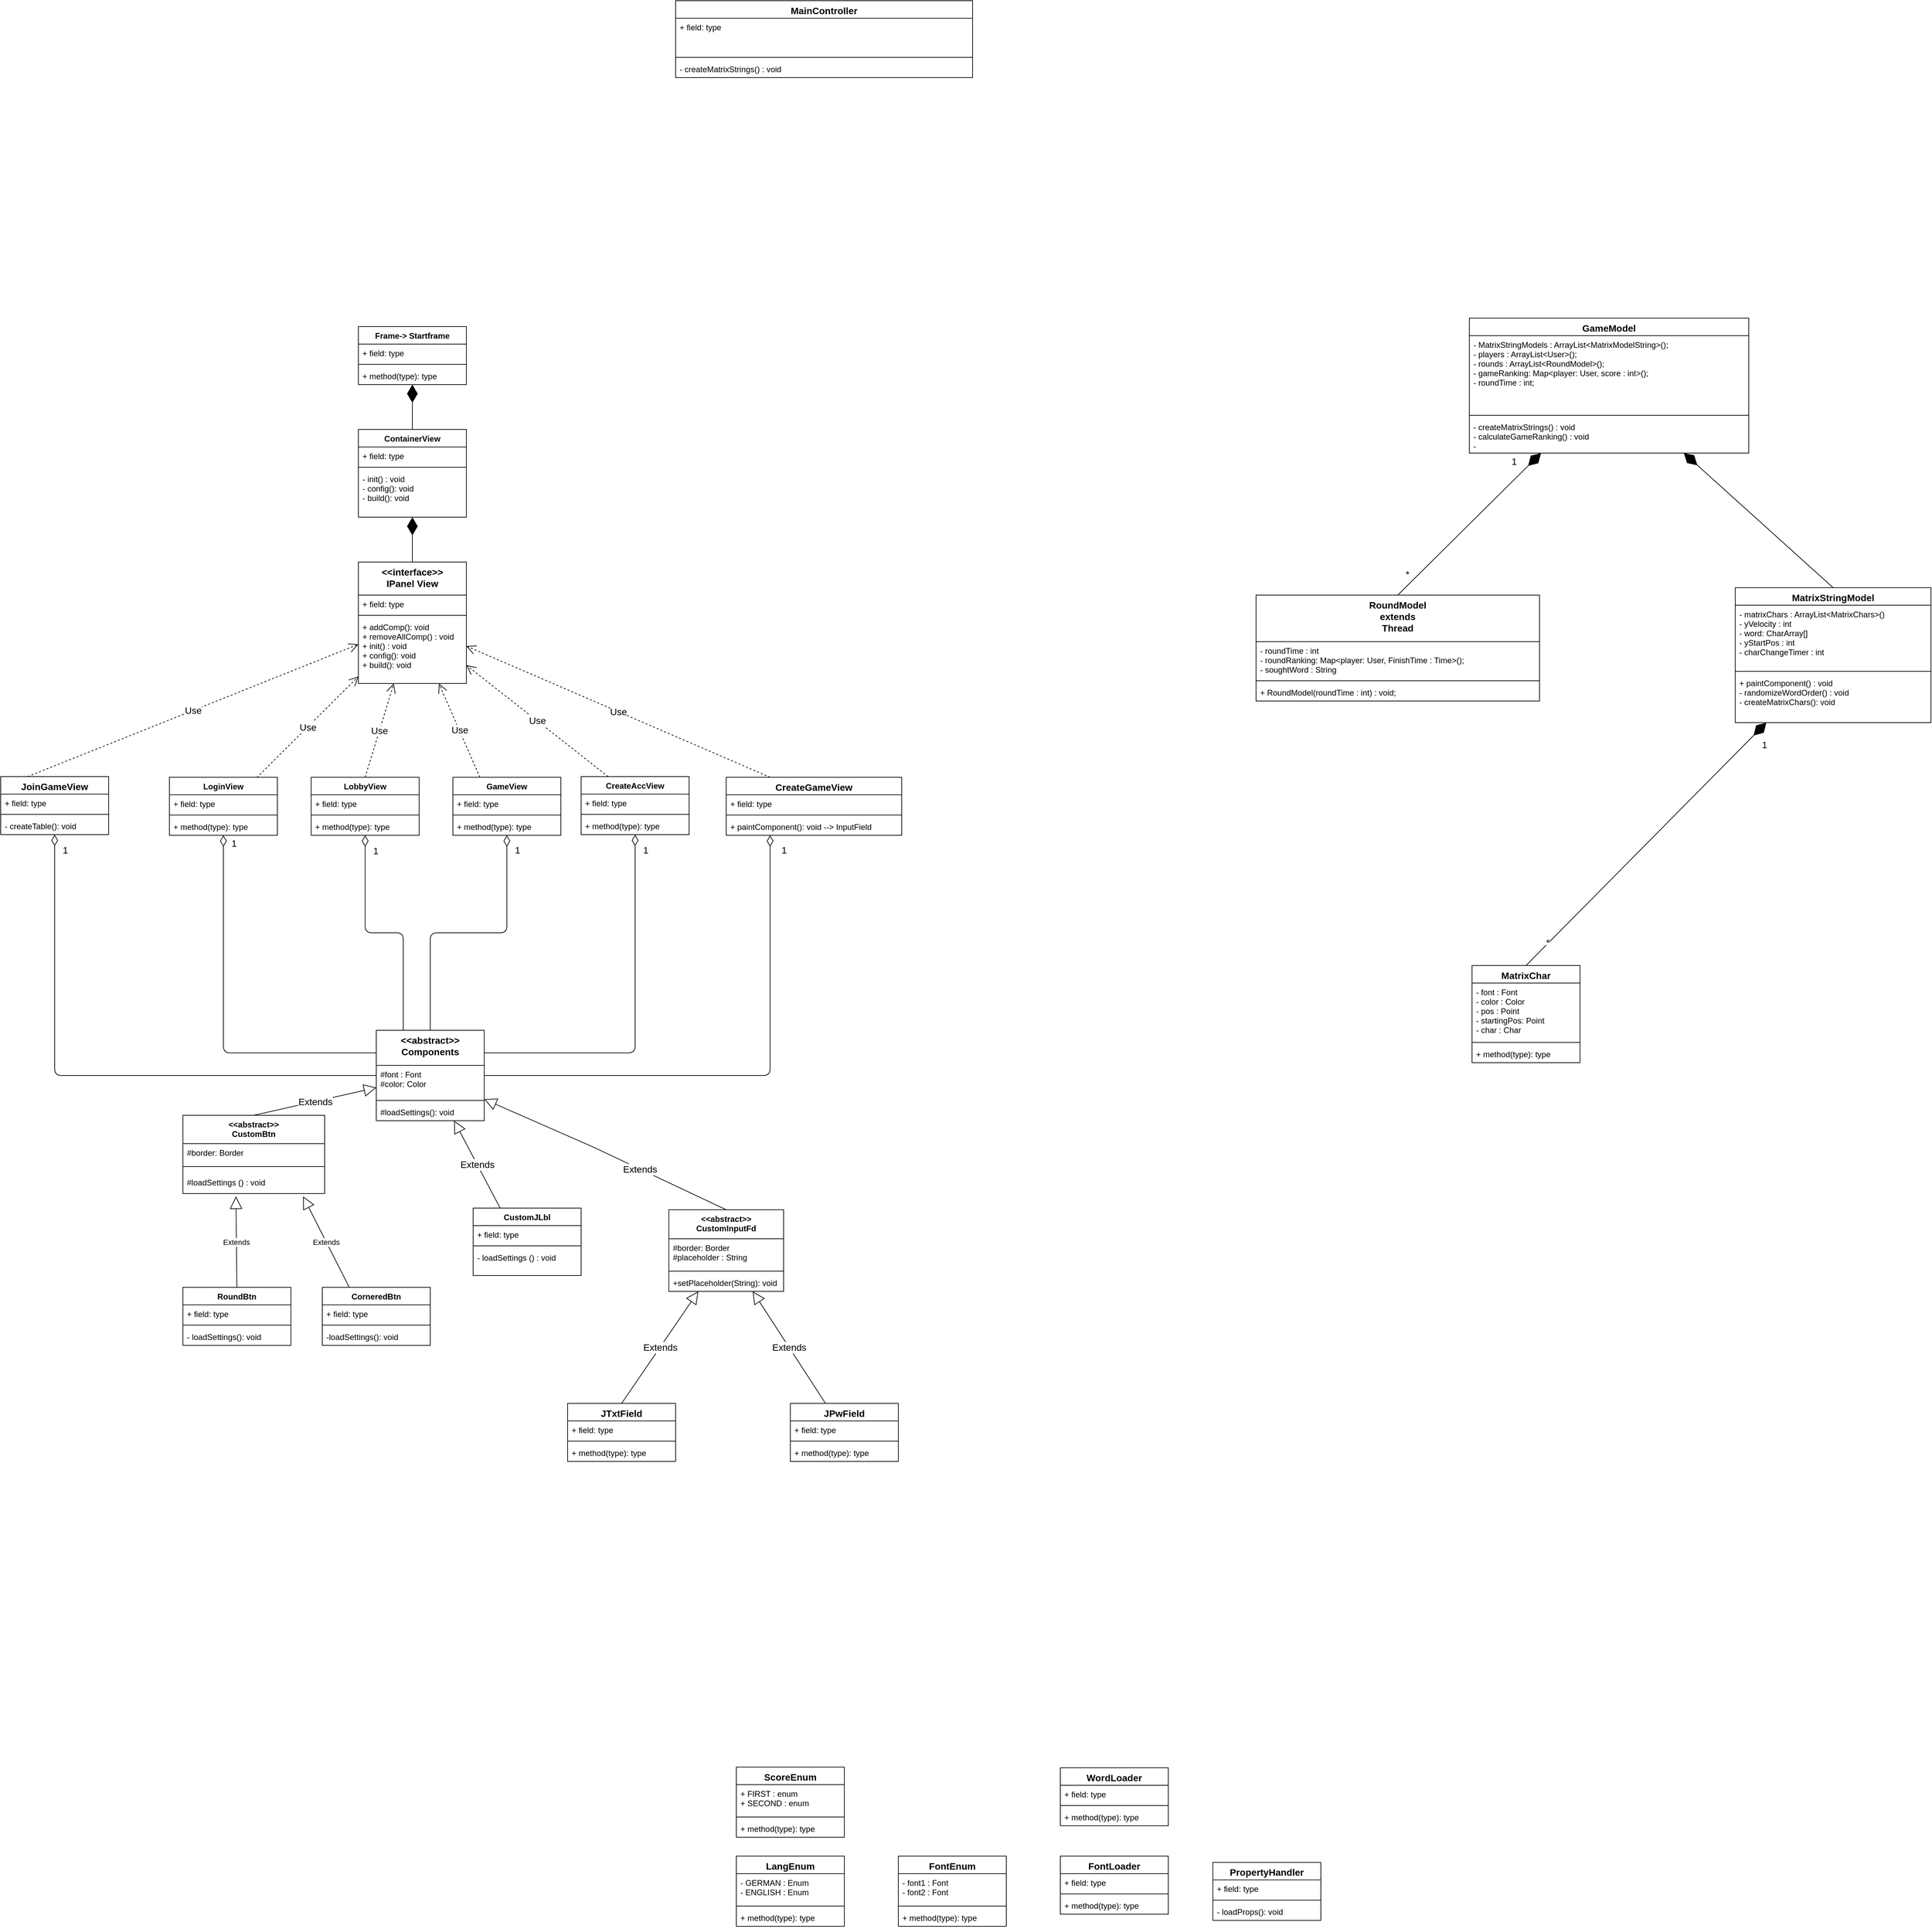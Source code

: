 <mxfile version="10.6.9" type="github"><diagram id="OfoDw8GIddOv4o_Wde3E" name="Page-1"><mxGraphModel dx="9665" dy="5580" grid="1" gridSize="10" guides="1" tooltips="1" connect="1" arrows="1" fold="1" page="1" pageScale="1" pageWidth="827" pageHeight="1169" math="0" shadow="0"><root><mxCell id="0"/><mxCell id="1" parent="0"/><mxCell id="KPiemMVSBxgQwrAsaO9h-1" value="ContainerView&#10;&#10;" style="swimlane;fontStyle=1;align=center;verticalAlign=top;childLayout=stackLayout;horizontal=1;startSize=26;horizontalStack=0;resizeParent=1;resizeParentMax=0;resizeLast=0;collapsible=1;marginBottom=0;" parent="1" vertex="1"><mxGeometry x="-520" y="-274.5" width="160" height="130" as="geometry"/></mxCell><mxCell id="KPiemMVSBxgQwrAsaO9h-2" value="+ field: type" style="text;strokeColor=none;fillColor=none;align=left;verticalAlign=top;spacingLeft=4;spacingRight=4;overflow=hidden;rotatable=0;points=[[0,0.5],[1,0.5]];portConstraint=eastwest;" parent="KPiemMVSBxgQwrAsaO9h-1" vertex="1"><mxGeometry y="26" width="160" height="26" as="geometry"/></mxCell><mxCell id="KPiemMVSBxgQwrAsaO9h-3" value="" style="line;strokeWidth=1;fillColor=none;align=left;verticalAlign=middle;spacingTop=-1;spacingLeft=3;spacingRight=3;rotatable=0;labelPosition=right;points=[];portConstraint=eastwest;" parent="KPiemMVSBxgQwrAsaO9h-1" vertex="1"><mxGeometry y="52" width="160" height="8" as="geometry"/></mxCell><mxCell id="KPiemMVSBxgQwrAsaO9h-4" value="- init() : void&#10;- config(): void&#10;- build(): void&#10;" style="text;strokeColor=none;fillColor=none;align=left;verticalAlign=top;spacingLeft=4;spacingRight=4;overflow=hidden;rotatable=0;points=[[0,0.5],[1,0.5]];portConstraint=eastwest;" parent="KPiemMVSBxgQwrAsaO9h-1" vertex="1"><mxGeometry y="60" width="160" height="70" as="geometry"/></mxCell><mxCell id="KPiemMVSBxgQwrAsaO9h-5" value="Frame-&gt; Startframe&#10;&#10;" style="swimlane;fontStyle=1;align=center;verticalAlign=top;childLayout=stackLayout;horizontal=1;startSize=26;horizontalStack=0;resizeParent=1;resizeParentMax=0;resizeLast=0;collapsible=1;marginBottom=0;" parent="1" vertex="1"><mxGeometry x="-520" y="-427" width="160" height="86" as="geometry"/></mxCell><mxCell id="KPiemMVSBxgQwrAsaO9h-6" value="+ field: type" style="text;strokeColor=none;fillColor=none;align=left;verticalAlign=top;spacingLeft=4;spacingRight=4;overflow=hidden;rotatable=0;points=[[0,0.5],[1,0.5]];portConstraint=eastwest;" parent="KPiemMVSBxgQwrAsaO9h-5" vertex="1"><mxGeometry y="26" width="160" height="26" as="geometry"/></mxCell><mxCell id="KPiemMVSBxgQwrAsaO9h-7" value="" style="line;strokeWidth=1;fillColor=none;align=left;verticalAlign=middle;spacingTop=-1;spacingLeft=3;spacingRight=3;rotatable=0;labelPosition=right;points=[];portConstraint=eastwest;" parent="KPiemMVSBxgQwrAsaO9h-5" vertex="1"><mxGeometry y="52" width="160" height="8" as="geometry"/></mxCell><mxCell id="KPiemMVSBxgQwrAsaO9h-8" value="+ method(type): type" style="text;strokeColor=none;fillColor=none;align=left;verticalAlign=top;spacingLeft=4;spacingRight=4;overflow=hidden;rotatable=0;points=[[0,0.5],[1,0.5]];portConstraint=eastwest;" parent="KPiemMVSBxgQwrAsaO9h-5" vertex="1"><mxGeometry y="60" width="160" height="26" as="geometry"/></mxCell><mxCell id="KPiemMVSBxgQwrAsaO9h-9" value="LobbyView&#10;&#10;" style="swimlane;fontStyle=1;align=center;verticalAlign=top;childLayout=stackLayout;horizontal=1;startSize=26;horizontalStack=0;resizeParent=1;resizeParentMax=0;resizeLast=0;collapsible=1;marginBottom=0;" parent="1" vertex="1"><mxGeometry x="-590" y="241" width="160" height="86" as="geometry"/></mxCell><mxCell id="KPiemMVSBxgQwrAsaO9h-10" value="+ field: type" style="text;strokeColor=none;fillColor=none;align=left;verticalAlign=top;spacingLeft=4;spacingRight=4;overflow=hidden;rotatable=0;points=[[0,0.5],[1,0.5]];portConstraint=eastwest;" parent="KPiemMVSBxgQwrAsaO9h-9" vertex="1"><mxGeometry y="26" width="160" height="26" as="geometry"/></mxCell><mxCell id="KPiemMVSBxgQwrAsaO9h-11" value="" style="line;strokeWidth=1;fillColor=none;align=left;verticalAlign=middle;spacingTop=-1;spacingLeft=3;spacingRight=3;rotatable=0;labelPosition=right;points=[];portConstraint=eastwest;" parent="KPiemMVSBxgQwrAsaO9h-9" vertex="1"><mxGeometry y="52" width="160" height="8" as="geometry"/></mxCell><mxCell id="KPiemMVSBxgQwrAsaO9h-12" value="+ method(type): type" style="text;strokeColor=none;fillColor=none;align=left;verticalAlign=top;spacingLeft=4;spacingRight=4;overflow=hidden;rotatable=0;points=[[0,0.5],[1,0.5]];portConstraint=eastwest;" parent="KPiemMVSBxgQwrAsaO9h-9" vertex="1"><mxGeometry y="60" width="160" height="26" as="geometry"/></mxCell><mxCell id="KPiemMVSBxgQwrAsaO9h-13" value="LoginView&#10;&#10;" style="swimlane;fontStyle=1;align=center;verticalAlign=top;childLayout=stackLayout;horizontal=1;startSize=26;horizontalStack=0;resizeParent=1;resizeParentMax=0;resizeLast=0;collapsible=1;marginBottom=0;" parent="1" vertex="1"><mxGeometry x="-800" y="241" width="160" height="86" as="geometry"/></mxCell><mxCell id="KPiemMVSBxgQwrAsaO9h-14" value="+ field: type" style="text;strokeColor=none;fillColor=none;align=left;verticalAlign=top;spacingLeft=4;spacingRight=4;overflow=hidden;rotatable=0;points=[[0,0.5],[1,0.5]];portConstraint=eastwest;" parent="KPiemMVSBxgQwrAsaO9h-13" vertex="1"><mxGeometry y="26" width="160" height="26" as="geometry"/></mxCell><mxCell id="KPiemMVSBxgQwrAsaO9h-15" value="" style="line;strokeWidth=1;fillColor=none;align=left;verticalAlign=middle;spacingTop=-1;spacingLeft=3;spacingRight=3;rotatable=0;labelPosition=right;points=[];portConstraint=eastwest;" parent="KPiemMVSBxgQwrAsaO9h-13" vertex="1"><mxGeometry y="52" width="160" height="8" as="geometry"/></mxCell><mxCell id="KPiemMVSBxgQwrAsaO9h-16" value="+ method(type): type" style="text;strokeColor=none;fillColor=none;align=left;verticalAlign=top;spacingLeft=4;spacingRight=4;overflow=hidden;rotatable=0;points=[[0,0.5],[1,0.5]];portConstraint=eastwest;" parent="KPiemMVSBxgQwrAsaO9h-13" vertex="1"><mxGeometry y="60" width="160" height="26" as="geometry"/></mxCell><mxCell id="KPiemMVSBxgQwrAsaO9h-17" value="CreateAccView&#10;&#10;&#10;" style="swimlane;fontStyle=1;align=center;verticalAlign=top;childLayout=stackLayout;horizontal=1;startSize=26;horizontalStack=0;resizeParent=1;resizeParentMax=0;resizeLast=0;collapsible=1;marginBottom=0;" parent="1" vertex="1"><mxGeometry x="-190" y="240" width="160" height="86" as="geometry"/></mxCell><mxCell id="KPiemMVSBxgQwrAsaO9h-18" value="+ field: type" style="text;strokeColor=none;fillColor=none;align=left;verticalAlign=top;spacingLeft=4;spacingRight=4;overflow=hidden;rotatable=0;points=[[0,0.5],[1,0.5]];portConstraint=eastwest;" parent="KPiemMVSBxgQwrAsaO9h-17" vertex="1"><mxGeometry y="26" width="160" height="26" as="geometry"/></mxCell><mxCell id="KPiemMVSBxgQwrAsaO9h-19" value="" style="line;strokeWidth=1;fillColor=none;align=left;verticalAlign=middle;spacingTop=-1;spacingLeft=3;spacingRight=3;rotatable=0;labelPosition=right;points=[];portConstraint=eastwest;" parent="KPiemMVSBxgQwrAsaO9h-17" vertex="1"><mxGeometry y="52" width="160" height="8" as="geometry"/></mxCell><mxCell id="KPiemMVSBxgQwrAsaO9h-20" value="+ method(type): type" style="text;strokeColor=none;fillColor=none;align=left;verticalAlign=top;spacingLeft=4;spacingRight=4;overflow=hidden;rotatable=0;points=[[0,0.5],[1,0.5]];portConstraint=eastwest;" parent="KPiemMVSBxgQwrAsaO9h-17" vertex="1"><mxGeometry y="60" width="160" height="26" as="geometry"/></mxCell><mxCell id="KPiemMVSBxgQwrAsaO9h-21" value="GameView&#10;&#10;" style="swimlane;fontStyle=1;align=center;verticalAlign=top;childLayout=stackLayout;horizontal=1;startSize=26;horizontalStack=0;resizeParent=1;resizeParentMax=0;resizeLast=0;collapsible=1;marginBottom=0;" parent="1" vertex="1"><mxGeometry x="-380" y="241" width="160" height="86" as="geometry"/></mxCell><mxCell id="KPiemMVSBxgQwrAsaO9h-22" value="+ field: type" style="text;strokeColor=none;fillColor=none;align=left;verticalAlign=top;spacingLeft=4;spacingRight=4;overflow=hidden;rotatable=0;points=[[0,0.5],[1,0.5]];portConstraint=eastwest;" parent="KPiemMVSBxgQwrAsaO9h-21" vertex="1"><mxGeometry y="26" width="160" height="26" as="geometry"/></mxCell><mxCell id="KPiemMVSBxgQwrAsaO9h-23" value="" style="line;strokeWidth=1;fillColor=none;align=left;verticalAlign=middle;spacingTop=-1;spacingLeft=3;spacingRight=3;rotatable=0;labelPosition=right;points=[];portConstraint=eastwest;" parent="KPiemMVSBxgQwrAsaO9h-21" vertex="1"><mxGeometry y="52" width="160" height="8" as="geometry"/></mxCell><mxCell id="KPiemMVSBxgQwrAsaO9h-24" value="+ method(type): type" style="text;strokeColor=none;fillColor=none;align=left;verticalAlign=top;spacingLeft=4;spacingRight=4;overflow=hidden;rotatable=0;points=[[0,0.5],[1,0.5]];portConstraint=eastwest;" parent="KPiemMVSBxgQwrAsaO9h-21" vertex="1"><mxGeometry y="60" width="160" height="26" as="geometry"/></mxCell><mxCell id="WAy-bxQAquRa4J_unAvD-5" value="&lt;&lt;abstract&gt;&gt;&#10;CustomBtn&#10;&#10;" style="swimlane;fontStyle=1;align=center;verticalAlign=top;childLayout=stackLayout;horizontal=1;startSize=42;horizontalStack=0;resizeParent=1;resizeParentMax=0;resizeLast=0;collapsible=1;marginBottom=0;" parent="1" vertex="1"><mxGeometry x="-780" y="742" width="210" height="116" as="geometry"/></mxCell><mxCell id="WAy-bxQAquRa4J_unAvD-6" value="#border: Border&#10;&#10;" style="text;strokeColor=none;fillColor=none;align=left;verticalAlign=top;spacingLeft=4;spacingRight=4;overflow=hidden;rotatable=0;points=[[0,0.5],[1,0.5]];portConstraint=eastwest;" parent="WAy-bxQAquRa4J_unAvD-5" vertex="1"><mxGeometry y="42" width="210" height="24" as="geometry"/></mxCell><mxCell id="WAy-bxQAquRa4J_unAvD-7" value="" style="line;strokeWidth=1;fillColor=none;align=left;verticalAlign=middle;spacingTop=-1;spacingLeft=3;spacingRight=3;rotatable=0;labelPosition=right;points=[];portConstraint=eastwest;" parent="WAy-bxQAquRa4J_unAvD-5" vertex="1"><mxGeometry y="66" width="210" height="20" as="geometry"/></mxCell><mxCell id="WAy-bxQAquRa4J_unAvD-8" value="#loadSettings () : void&#10;&#10;" style="text;strokeColor=none;fillColor=none;align=left;verticalAlign=top;spacingLeft=4;spacingRight=4;overflow=hidden;rotatable=0;points=[[0,0.5],[1,0.5]];portConstraint=eastwest;" parent="WAy-bxQAquRa4J_unAvD-5" vertex="1"><mxGeometry y="86" width="210" height="30" as="geometry"/></mxCell><mxCell id="WAy-bxQAquRa4J_unAvD-10" value="RoundBtn&#10;&#10;" style="swimlane;fontStyle=1;align=center;verticalAlign=top;childLayout=stackLayout;horizontal=1;startSize=26;horizontalStack=0;resizeParent=1;resizeParentMax=0;resizeLast=0;collapsible=1;marginBottom=0;" parent="1" vertex="1"><mxGeometry x="-780" y="997" width="160" height="86" as="geometry"/></mxCell><mxCell id="WAy-bxQAquRa4J_unAvD-11" value="+ field: type" style="text;strokeColor=none;fillColor=none;align=left;verticalAlign=top;spacingLeft=4;spacingRight=4;overflow=hidden;rotatable=0;points=[[0,0.5],[1,0.5]];portConstraint=eastwest;" parent="WAy-bxQAquRa4J_unAvD-10" vertex="1"><mxGeometry y="26" width="160" height="26" as="geometry"/></mxCell><mxCell id="WAy-bxQAquRa4J_unAvD-12" value="" style="line;strokeWidth=1;fillColor=none;align=left;verticalAlign=middle;spacingTop=-1;spacingLeft=3;spacingRight=3;rotatable=0;labelPosition=right;points=[];portConstraint=eastwest;" parent="WAy-bxQAquRa4J_unAvD-10" vertex="1"><mxGeometry y="52" width="160" height="8" as="geometry"/></mxCell><mxCell id="WAy-bxQAquRa4J_unAvD-13" value="- loadSettings(): void&#10;&#10;" style="text;strokeColor=none;fillColor=none;align=left;verticalAlign=top;spacingLeft=4;spacingRight=4;overflow=hidden;rotatable=0;points=[[0,0.5],[1,0.5]];portConstraint=eastwest;" parent="WAy-bxQAquRa4J_unAvD-10" vertex="1"><mxGeometry y="60" width="160" height="26" as="geometry"/></mxCell><mxCell id="WAy-bxQAquRa4J_unAvD-14" value="CorneredBtn&#10;&#10;" style="swimlane;fontStyle=1;align=center;verticalAlign=top;childLayout=stackLayout;horizontal=1;startSize=26;horizontalStack=0;resizeParent=1;resizeParentMax=0;resizeLast=0;collapsible=1;marginBottom=0;" parent="1" vertex="1"><mxGeometry x="-573.5" y="997" width="160" height="86" as="geometry"/></mxCell><mxCell id="WAy-bxQAquRa4J_unAvD-15" value="+ field: type" style="text;strokeColor=none;fillColor=none;align=left;verticalAlign=top;spacingLeft=4;spacingRight=4;overflow=hidden;rotatable=0;points=[[0,0.5],[1,0.5]];portConstraint=eastwest;" parent="WAy-bxQAquRa4J_unAvD-14" vertex="1"><mxGeometry y="26" width="160" height="26" as="geometry"/></mxCell><mxCell id="WAy-bxQAquRa4J_unAvD-16" value="" style="line;strokeWidth=1;fillColor=none;align=left;verticalAlign=middle;spacingTop=-1;spacingLeft=3;spacingRight=3;rotatable=0;labelPosition=right;points=[];portConstraint=eastwest;" parent="WAy-bxQAquRa4J_unAvD-14" vertex="1"><mxGeometry y="52" width="160" height="8" as="geometry"/></mxCell><mxCell id="WAy-bxQAquRa4J_unAvD-17" value="-loadSettings(): void" style="text;strokeColor=none;fillColor=none;align=left;verticalAlign=top;spacingLeft=4;spacingRight=4;overflow=hidden;rotatable=0;points=[[0,0.5],[1,0.5]];portConstraint=eastwest;" parent="WAy-bxQAquRa4J_unAvD-14" vertex="1"><mxGeometry y="60" width="160" height="26" as="geometry"/></mxCell><mxCell id="WAy-bxQAquRa4J_unAvD-23" value="&lt;&lt;abstract&gt;&gt;&#10;CustomInputFd&#10;&#10;" style="swimlane;fontStyle=1;align=center;verticalAlign=top;childLayout=stackLayout;horizontal=1;startSize=43;horizontalStack=0;resizeParent=1;resizeParentMax=0;resizeLast=0;collapsible=1;marginBottom=0;" parent="1" vertex="1"><mxGeometry x="-60" y="882" width="170" height="121" as="geometry"/></mxCell><mxCell id="WAy-bxQAquRa4J_unAvD-24" value="#border: Border&#10;#placeholder : String&#10;&#10;&#10;" style="text;strokeColor=none;fillColor=none;align=left;verticalAlign=top;spacingLeft=4;spacingRight=4;overflow=hidden;rotatable=0;points=[[0,0.5],[1,0.5]];portConstraint=eastwest;" parent="WAy-bxQAquRa4J_unAvD-23" vertex="1"><mxGeometry y="43" width="170" height="44" as="geometry"/></mxCell><mxCell id="WAy-bxQAquRa4J_unAvD-25" value="" style="line;strokeWidth=1;fillColor=none;align=left;verticalAlign=middle;spacingTop=-1;spacingLeft=3;spacingRight=3;rotatable=0;labelPosition=right;points=[];portConstraint=eastwest;" parent="WAy-bxQAquRa4J_unAvD-23" vertex="1"><mxGeometry y="87" width="170" height="8" as="geometry"/></mxCell><mxCell id="WAy-bxQAquRa4J_unAvD-26" value="+setPlaceholder(String): void&#10;&#10;" style="text;strokeColor=none;fillColor=none;align=left;verticalAlign=top;spacingLeft=4;spacingRight=4;overflow=hidden;rotatable=0;points=[[0,0.5],[1,0.5]];portConstraint=eastwest;" parent="WAy-bxQAquRa4J_unAvD-23" vertex="1"><mxGeometry y="95" width="170" height="26" as="geometry"/></mxCell><mxCell id="WAy-bxQAquRa4J_unAvD-27" value="CustomJLbl&#10;&#10;" style="swimlane;fontStyle=1;align=center;verticalAlign=top;childLayout=stackLayout;horizontal=1;startSize=26;horizontalStack=0;resizeParent=1;resizeParentMax=0;resizeLast=0;collapsible=1;marginBottom=0;" parent="1" vertex="1"><mxGeometry x="-350" y="879.5" width="160" height="100" as="geometry"/></mxCell><mxCell id="WAy-bxQAquRa4J_unAvD-28" value="+ field: type" style="text;strokeColor=none;fillColor=none;align=left;verticalAlign=top;spacingLeft=4;spacingRight=4;overflow=hidden;rotatable=0;points=[[0,0.5],[1,0.5]];portConstraint=eastwest;" parent="WAy-bxQAquRa4J_unAvD-27" vertex="1"><mxGeometry y="26" width="160" height="26" as="geometry"/></mxCell><mxCell id="WAy-bxQAquRa4J_unAvD-29" value="" style="line;strokeWidth=1;fillColor=none;align=left;verticalAlign=middle;spacingTop=-1;spacingLeft=3;spacingRight=3;rotatable=0;labelPosition=right;points=[];portConstraint=eastwest;" parent="WAy-bxQAquRa4J_unAvD-27" vertex="1"><mxGeometry y="52" width="160" height="8" as="geometry"/></mxCell><mxCell id="WAy-bxQAquRa4J_unAvD-30" value="- loadSettings () : void&#10;&#10;" style="text;strokeColor=none;fillColor=none;align=left;verticalAlign=top;spacingLeft=4;spacingRight=4;overflow=hidden;rotatable=0;points=[[0,0.5],[1,0.5]];portConstraint=eastwest;" parent="WAy-bxQAquRa4J_unAvD-27" vertex="1"><mxGeometry y="60" width="160" height="40" as="geometry"/></mxCell><mxCell id="WAy-bxQAquRa4J_unAvD-31" value="Extends" style="endArrow=block;endSize=16;endFill=0;html=1;exitX=0.5;exitY=0;exitDx=0;exitDy=0;entryX=0.374;entryY=1.141;entryDx=0;entryDy=0;entryPerimeter=0;" parent="1" source="WAy-bxQAquRa4J_unAvD-10" target="WAy-bxQAquRa4J_unAvD-8" edge="1"><mxGeometry width="160" relative="1" as="geometry"><mxPoint x="-790" y="970" as="sourcePoint"/><mxPoint x="-630" y="970" as="targetPoint"/></mxGeometry></mxCell><mxCell id="WAy-bxQAquRa4J_unAvD-32" value="Extends" style="endArrow=block;endSize=16;endFill=0;html=1;exitX=0.25;exitY=0;exitDx=0;exitDy=0;entryX=0.848;entryY=1.141;entryDx=0;entryDy=0;entryPerimeter=0;" parent="1" source="WAy-bxQAquRa4J_unAvD-14" target="WAy-bxQAquRa4J_unAvD-8" edge="1"><mxGeometry width="160" relative="1" as="geometry"><mxPoint x="-790" y="970" as="sourcePoint"/><mxPoint x="-630" y="970" as="targetPoint"/></mxGeometry></mxCell><mxCell id="WAy-bxQAquRa4J_unAvD-42" value="&lt;&lt;abstract&gt;&gt;&#10;Components&#10;&#10;" style="swimlane;fontStyle=1;align=center;verticalAlign=top;childLayout=stackLayout;horizontal=1;startSize=52;horizontalStack=0;resizeParent=1;resizeParentMax=0;resizeLast=0;collapsible=1;marginBottom=0;fontSize=14;" parent="1" vertex="1"><mxGeometry x="-493.5" y="616" width="160" height="134" as="geometry"/></mxCell><mxCell id="WAy-bxQAquRa4J_unAvD-43" value="#font : Font&#10;#color: Color&#10;&#10;" style="text;strokeColor=none;fillColor=none;align=left;verticalAlign=top;spacingLeft=4;spacingRight=4;overflow=hidden;rotatable=0;points=[[0,0.5],[1,0.5]];portConstraint=eastwest;" parent="WAy-bxQAquRa4J_unAvD-42" vertex="1"><mxGeometry y="52" width="160" height="48" as="geometry"/></mxCell><mxCell id="WAy-bxQAquRa4J_unAvD-44" value="" style="line;strokeWidth=1;fillColor=none;align=left;verticalAlign=middle;spacingTop=-1;spacingLeft=3;spacingRight=3;rotatable=0;labelPosition=right;points=[];portConstraint=eastwest;" parent="WAy-bxQAquRa4J_unAvD-42" vertex="1"><mxGeometry y="100" width="160" height="8" as="geometry"/></mxCell><mxCell id="WAy-bxQAquRa4J_unAvD-45" value="#loadSettings(): void&#10;&#10;" style="text;strokeColor=none;fillColor=none;align=left;verticalAlign=top;spacingLeft=4;spacingRight=4;overflow=hidden;rotatable=0;points=[[0,0.5],[1,0.5]];portConstraint=eastwest;" parent="WAy-bxQAquRa4J_unAvD-42" vertex="1"><mxGeometry y="108" width="160" height="26" as="geometry"/></mxCell><mxCell id="WAy-bxQAquRa4J_unAvD-46" value="Extends" style="endArrow=block;endSize=16;endFill=0;html=1;fontSize=14;exitX=0.5;exitY=0;exitDx=0;exitDy=0;" parent="1" source="WAy-bxQAquRa4J_unAvD-5" target="WAy-bxQAquRa4J_unAvD-42" edge="1"><mxGeometry width="160" relative="1" as="geometry"><mxPoint x="-790" y="1120" as="sourcePoint"/><mxPoint x="-630" y="1120" as="targetPoint"/></mxGeometry></mxCell><mxCell id="WAy-bxQAquRa4J_unAvD-47" value="Extends" style="endArrow=block;endSize=16;endFill=0;html=1;fontSize=14;exitX=0.5;exitY=0;exitDx=0;exitDy=0;" parent="1" source="WAy-bxQAquRa4J_unAvD-23" target="WAy-bxQAquRa4J_unAvD-42" edge="1"><mxGeometry x="-0.282" width="160" relative="1" as="geometry"><mxPoint x="-790" y="1120" as="sourcePoint"/><mxPoint x="-630" y="1120" as="targetPoint"/><Array as="points"><mxPoint x="-170" y="790"/></Array><mxPoint as="offset"/></mxGeometry></mxCell><mxCell id="WAy-bxQAquRa4J_unAvD-48" value="Extends" style="endArrow=block;endSize=16;endFill=0;html=1;fontSize=14;exitX=0.25;exitY=0;exitDx=0;exitDy=0;" parent="1" source="WAy-bxQAquRa4J_unAvD-27" target="WAy-bxQAquRa4J_unAvD-42" edge="1"><mxGeometry width="160" relative="1" as="geometry"><mxPoint x="-790" y="1120" as="sourcePoint"/><mxPoint x="-630" y="1120" as="targetPoint"/></mxGeometry></mxCell><mxCell id="WAy-bxQAquRa4J_unAvD-51" value="1" style="endArrow=none;html=1;endSize=12;startArrow=diamondThin;startSize=14;startFill=0;edgeStyle=orthogonalEdgeStyle;align=left;verticalAlign=bottom;fontSize=14;entryX=0.25;entryY=0;entryDx=0;entryDy=0;endFill=0;" parent="1" source="KPiemMVSBxgQwrAsaO9h-9" target="WAy-bxQAquRa4J_unAvD-42" edge="1"><mxGeometry x="-0.107" y="111" relative="1" as="geometry"><mxPoint x="-630" y="1120" as="sourcePoint"/><mxPoint x="-790" y="1120" as="targetPoint"/><mxPoint as="offset"/></mxGeometry></mxCell><mxCell id="WAy-bxQAquRa4J_unAvD-52" value="1" style="endArrow=none;html=1;endSize=12;startArrow=diamondThin;startSize=14;startFill=0;edgeStyle=orthogonalEdgeStyle;align=left;verticalAlign=bottom;fontSize=14;entryX=0.5;entryY=0;entryDx=0;entryDy=0;endFill=0;" parent="1" source="KPiemMVSBxgQwrAsaO9h-21" target="WAy-bxQAquRa4J_unAvD-42" edge="1"><mxGeometry x="-0.836" y="10" relative="1" as="geometry"><mxPoint x="-650" y="1160" as="sourcePoint"/><mxPoint x="-810" y="1160" as="targetPoint"/><mxPoint as="offset"/></mxGeometry></mxCell><mxCell id="WAy-bxQAquRa4J_unAvD-53" value="1" style="endArrow=none;html=1;endSize=12;startArrow=diamondThin;startSize=14;startFill=0;edgeStyle=orthogonalEdgeStyle;align=left;verticalAlign=bottom;fontSize=14;entryX=1;entryY=0.25;entryDx=0;entryDy=0;endFill=0;" parent="1" source="KPiemMVSBxgQwrAsaO9h-17" target="WAy-bxQAquRa4J_unAvD-42" edge="1"><mxGeometry x="-0.876" y="10" relative="1" as="geometry"><mxPoint x="-660" y="1200" as="sourcePoint"/><mxPoint x="-820" y="1200" as="targetPoint"/><Array as="points"><mxPoint x="-110" y="650"/></Array><mxPoint as="offset"/></mxGeometry></mxCell><mxCell id="WAy-bxQAquRa4J_unAvD-54" value="&lt;&lt;interface&gt;&gt;&#10;IPanel View&#10;&#10;" style="swimlane;fontStyle=1;align=center;verticalAlign=top;childLayout=stackLayout;horizontal=1;startSize=49;horizontalStack=0;resizeParent=1;resizeParentMax=0;resizeLast=0;collapsible=1;marginBottom=0;fontSize=14;" parent="1" vertex="1"><mxGeometry x="-520" y="-78" width="160" height="180" as="geometry"/></mxCell><mxCell id="WAy-bxQAquRa4J_unAvD-55" value="+ field: type" style="text;strokeColor=none;fillColor=none;align=left;verticalAlign=top;spacingLeft=4;spacingRight=4;overflow=hidden;rotatable=0;points=[[0,0.5],[1,0.5]];portConstraint=eastwest;" parent="WAy-bxQAquRa4J_unAvD-54" vertex="1"><mxGeometry y="49" width="160" height="26" as="geometry"/></mxCell><mxCell id="WAy-bxQAquRa4J_unAvD-56" value="" style="line;strokeWidth=1;fillColor=none;align=left;verticalAlign=middle;spacingTop=-1;spacingLeft=3;spacingRight=3;rotatable=0;labelPosition=right;points=[];portConstraint=eastwest;" parent="WAy-bxQAquRa4J_unAvD-54" vertex="1"><mxGeometry y="75" width="160" height="8" as="geometry"/></mxCell><mxCell id="WAy-bxQAquRa4J_unAvD-57" value="+ addComp(): void&#10;+ removeAllComp() : void&#10;+ init() : void&#10;+ config(): void&#10;+ build(): void" style="text;strokeColor=none;fillColor=none;align=left;verticalAlign=top;spacingLeft=4;spacingRight=4;overflow=hidden;rotatable=0;points=[[0,0.5],[1,0.5]];portConstraint=eastwest;" parent="WAy-bxQAquRa4J_unAvD-54" vertex="1"><mxGeometry y="83" width="160" height="97" as="geometry"/></mxCell><mxCell id="WAy-bxQAquRa4J_unAvD-63" value="Use" style="endArrow=open;endSize=12;dashed=1;html=1;fontSize=14;exitX=0.809;exitY=0.005;exitDx=0;exitDy=0;exitPerimeter=0;" parent="1" source="KPiemMVSBxgQwrAsaO9h-13" target="WAy-bxQAquRa4J_unAvD-54" edge="1"><mxGeometry width="160" relative="1" as="geometry"><mxPoint x="-470" y="200" as="sourcePoint"/><mxPoint x="-310" y="200" as="targetPoint"/></mxGeometry></mxCell><mxCell id="WAy-bxQAquRa4J_unAvD-64" value="Use" style="endArrow=open;endSize=12;dashed=1;html=1;fontSize=14;exitX=0.25;exitY=0;exitDx=0;exitDy=0;" parent="1" source="KPiemMVSBxgQwrAsaO9h-21" target="WAy-bxQAquRa4J_unAvD-54" edge="1"><mxGeometry width="160" relative="1" as="geometry"><mxPoint x="-120" y="170" as="sourcePoint"/><mxPoint x="40" y="170" as="targetPoint"/></mxGeometry></mxCell><mxCell id="WAy-bxQAquRa4J_unAvD-65" value="Use" style="endArrow=open;endSize=12;dashed=1;html=1;fontSize=14;exitX=0.5;exitY=0;exitDx=0;exitDy=0;" parent="1" source="KPiemMVSBxgQwrAsaO9h-9" target="WAy-bxQAquRa4J_unAvD-54" edge="1"><mxGeometry width="160" relative="1" as="geometry"><mxPoint x="-200" y="80" as="sourcePoint"/><mxPoint x="-40" y="80" as="targetPoint"/></mxGeometry></mxCell><mxCell id="WAy-bxQAquRa4J_unAvD-66" value="Use" style="endArrow=open;endSize=12;dashed=1;html=1;fontSize=14;exitX=0.25;exitY=0;exitDx=0;exitDy=0;" parent="1" source="KPiemMVSBxgQwrAsaO9h-17" target="WAy-bxQAquRa4J_unAvD-54" edge="1"><mxGeometry width="160" relative="1" as="geometry"><mxPoint x="-220" y="-20" as="sourcePoint"/><mxPoint x="-60" y="-20" as="targetPoint"/></mxGeometry></mxCell><mxCell id="WAy-bxQAquRa4J_unAvD-69" value="" style="endArrow=diamondThin;endFill=1;endSize=24;html=1;fontSize=14;exitX=0.5;exitY=0;exitDx=0;exitDy=0;" parent="1" source="WAy-bxQAquRa4J_unAvD-54" target="KPiemMVSBxgQwrAsaO9h-1" edge="1"><mxGeometry width="160" relative="1" as="geometry"><mxPoint x="-700" as="sourcePoint"/><mxPoint x="-430" y="-10" as="targetPoint"/></mxGeometry></mxCell><mxCell id="WAy-bxQAquRa4J_unAvD-70" value="" style="endArrow=diamondThin;endFill=1;endSize=24;html=1;fontSize=14;exitX=0.5;exitY=0;exitDx=0;exitDy=0;" parent="1" source="KPiemMVSBxgQwrAsaO9h-1" target="KPiemMVSBxgQwrAsaO9h-5" edge="1"><mxGeometry width="160" relative="1" as="geometry"><mxPoint x="-480" y="-170" as="sourcePoint"/><mxPoint x="-320" y="-170" as="targetPoint"/></mxGeometry></mxCell><mxCell id="WAy-bxQAquRa4J_unAvD-71" value="FontLoader&#10;&#10;" style="swimlane;fontStyle=1;align=center;verticalAlign=top;childLayout=stackLayout;horizontal=1;startSize=26;horizontalStack=0;resizeParent=1;resizeParentMax=0;resizeLast=0;collapsible=1;marginBottom=0;fontSize=14;" parent="1" vertex="1"><mxGeometry x="520" y="1840" width="160" height="86" as="geometry"/></mxCell><mxCell id="WAy-bxQAquRa4J_unAvD-72" value="+ field: type" style="text;strokeColor=none;fillColor=none;align=left;verticalAlign=top;spacingLeft=4;spacingRight=4;overflow=hidden;rotatable=0;points=[[0,0.5],[1,0.5]];portConstraint=eastwest;" parent="WAy-bxQAquRa4J_unAvD-71" vertex="1"><mxGeometry y="26" width="160" height="26" as="geometry"/></mxCell><mxCell id="WAy-bxQAquRa4J_unAvD-73" value="" style="line;strokeWidth=1;fillColor=none;align=left;verticalAlign=middle;spacingTop=-1;spacingLeft=3;spacingRight=3;rotatable=0;labelPosition=right;points=[];portConstraint=eastwest;" parent="WAy-bxQAquRa4J_unAvD-71" vertex="1"><mxGeometry y="52" width="160" height="8" as="geometry"/></mxCell><mxCell id="WAy-bxQAquRa4J_unAvD-74" value="+ method(type): type" style="text;strokeColor=none;fillColor=none;align=left;verticalAlign=top;spacingLeft=4;spacingRight=4;overflow=hidden;rotatable=0;points=[[0,0.5],[1,0.5]];portConstraint=eastwest;" parent="WAy-bxQAquRa4J_unAvD-71" vertex="1"><mxGeometry y="60" width="160" height="26" as="geometry"/></mxCell><mxCell id="WAy-bxQAquRa4J_unAvD-75" value="FontEnum&#10;&#10;" style="swimlane;fontStyle=1;align=center;verticalAlign=top;childLayout=stackLayout;horizontal=1;startSize=26;horizontalStack=0;resizeParent=1;resizeParentMax=0;resizeLast=0;collapsible=1;marginBottom=0;fontSize=14;" parent="1" vertex="1"><mxGeometry x="280" y="1840" width="160" height="104" as="geometry"/></mxCell><mxCell id="WAy-bxQAquRa4J_unAvD-76" value="- font1 : Font&#10;- font2 : Font&#10;" style="text;strokeColor=none;fillColor=none;align=left;verticalAlign=top;spacingLeft=4;spacingRight=4;overflow=hidden;rotatable=0;points=[[0,0.5],[1,0.5]];portConstraint=eastwest;" parent="WAy-bxQAquRa4J_unAvD-75" vertex="1"><mxGeometry y="26" width="160" height="44" as="geometry"/></mxCell><mxCell id="WAy-bxQAquRa4J_unAvD-77" value="" style="line;strokeWidth=1;fillColor=none;align=left;verticalAlign=middle;spacingTop=-1;spacingLeft=3;spacingRight=3;rotatable=0;labelPosition=right;points=[];portConstraint=eastwest;" parent="WAy-bxQAquRa4J_unAvD-75" vertex="1"><mxGeometry y="70" width="160" height="8" as="geometry"/></mxCell><mxCell id="WAy-bxQAquRa4J_unAvD-78" value="+ method(type): type" style="text;strokeColor=none;fillColor=none;align=left;verticalAlign=top;spacingLeft=4;spacingRight=4;overflow=hidden;rotatable=0;points=[[0,0.5],[1,0.5]];portConstraint=eastwest;" parent="WAy-bxQAquRa4J_unAvD-75" vertex="1"><mxGeometry y="78" width="160" height="26" as="geometry"/></mxCell><mxCell id="WAy-bxQAquRa4J_unAvD-81" value="JTxtField&#10;&#10;" style="swimlane;fontStyle=1;align=center;verticalAlign=top;childLayout=stackLayout;horizontal=1;startSize=26;horizontalStack=0;resizeParent=1;resizeParentMax=0;resizeLast=0;collapsible=1;marginBottom=0;labelBackgroundColor=none;fontSize=14;" parent="1" vertex="1"><mxGeometry x="-210" y="1169" width="160" height="86" as="geometry"/></mxCell><mxCell id="WAy-bxQAquRa4J_unAvD-82" value="+ field: type" style="text;strokeColor=none;fillColor=none;align=left;verticalAlign=top;spacingLeft=4;spacingRight=4;overflow=hidden;rotatable=0;points=[[0,0.5],[1,0.5]];portConstraint=eastwest;" parent="WAy-bxQAquRa4J_unAvD-81" vertex="1"><mxGeometry y="26" width="160" height="26" as="geometry"/></mxCell><mxCell id="WAy-bxQAquRa4J_unAvD-83" value="" style="line;strokeWidth=1;fillColor=none;align=left;verticalAlign=middle;spacingTop=-1;spacingLeft=3;spacingRight=3;rotatable=0;labelPosition=right;points=[];portConstraint=eastwest;" parent="WAy-bxQAquRa4J_unAvD-81" vertex="1"><mxGeometry y="52" width="160" height="8" as="geometry"/></mxCell><mxCell id="WAy-bxQAquRa4J_unAvD-84" value="+ method(type): type" style="text;strokeColor=none;fillColor=none;align=left;verticalAlign=top;spacingLeft=4;spacingRight=4;overflow=hidden;rotatable=0;points=[[0,0.5],[1,0.5]];portConstraint=eastwest;" parent="WAy-bxQAquRa4J_unAvD-81" vertex="1"><mxGeometry y="60" width="160" height="26" as="geometry"/></mxCell><mxCell id="WAy-bxQAquRa4J_unAvD-85" value="JPwField&#10;&#10;" style="swimlane;fontStyle=1;align=center;verticalAlign=top;childLayout=stackLayout;horizontal=1;startSize=26;horizontalStack=0;resizeParent=1;resizeParentMax=0;resizeLast=0;collapsible=1;marginBottom=0;labelBackgroundColor=none;fontSize=14;" parent="1" vertex="1"><mxGeometry x="120" y="1169" width="160" height="86" as="geometry"/></mxCell><mxCell id="WAy-bxQAquRa4J_unAvD-86" value="+ field: type" style="text;strokeColor=none;fillColor=none;align=left;verticalAlign=top;spacingLeft=4;spacingRight=4;overflow=hidden;rotatable=0;points=[[0,0.5],[1,0.5]];portConstraint=eastwest;" parent="WAy-bxQAquRa4J_unAvD-85" vertex="1"><mxGeometry y="26" width="160" height="26" as="geometry"/></mxCell><mxCell id="WAy-bxQAquRa4J_unAvD-87" value="" style="line;strokeWidth=1;fillColor=none;align=left;verticalAlign=middle;spacingTop=-1;spacingLeft=3;spacingRight=3;rotatable=0;labelPosition=right;points=[];portConstraint=eastwest;" parent="WAy-bxQAquRa4J_unAvD-85" vertex="1"><mxGeometry y="52" width="160" height="8" as="geometry"/></mxCell><mxCell id="WAy-bxQAquRa4J_unAvD-88" value="+ method(type): type" style="text;strokeColor=none;fillColor=none;align=left;verticalAlign=top;spacingLeft=4;spacingRight=4;overflow=hidden;rotatable=0;points=[[0,0.5],[1,0.5]];portConstraint=eastwest;" parent="WAy-bxQAquRa4J_unAvD-85" vertex="1"><mxGeometry y="60" width="160" height="26" as="geometry"/></mxCell><mxCell id="WAy-bxQAquRa4J_unAvD-91" value="Extends" style="endArrow=block;endSize=16;endFill=0;html=1;fontSize=14;exitX=0.5;exitY=0;exitDx=0;exitDy=0;" parent="1" source="WAy-bxQAquRa4J_unAvD-81" target="WAy-bxQAquRa4J_unAvD-23" edge="1"><mxGeometry width="160" relative="1" as="geometry"><mxPoint x="-190" y="1040" as="sourcePoint"/><mxPoint x="-30" y="1040" as="targetPoint"/></mxGeometry></mxCell><mxCell id="WAy-bxQAquRa4J_unAvD-92" value="Extends" style="endArrow=block;endSize=16;endFill=0;html=1;fontSize=14;" parent="1" source="WAy-bxQAquRa4J_unAvD-85" target="WAy-bxQAquRa4J_unAvD-23" edge="1"><mxGeometry width="160" relative="1" as="geometry"><mxPoint x="190" y="897" as="sourcePoint"/><mxPoint x="190" y="897" as="targetPoint"/></mxGeometry></mxCell><mxCell id="WAy-bxQAquRa4J_unAvD-93" value="CreateGameView&#10;&#10;" style="swimlane;fontStyle=1;align=center;verticalAlign=top;childLayout=stackLayout;horizontal=1;startSize=26;horizontalStack=0;resizeParent=1;resizeParentMax=0;resizeLast=0;collapsible=1;marginBottom=0;labelBackgroundColor=none;fontSize=14;" parent="1" vertex="1"><mxGeometry x="25" y="241" width="260" height="86" as="geometry"/></mxCell><mxCell id="WAy-bxQAquRa4J_unAvD-94" value="+ field: type" style="text;strokeColor=none;fillColor=none;align=left;verticalAlign=top;spacingLeft=4;spacingRight=4;overflow=hidden;rotatable=0;points=[[0,0.5],[1,0.5]];portConstraint=eastwest;" parent="WAy-bxQAquRa4J_unAvD-93" vertex="1"><mxGeometry y="26" width="260" height="26" as="geometry"/></mxCell><mxCell id="WAy-bxQAquRa4J_unAvD-95" value="" style="line;strokeWidth=1;fillColor=none;align=left;verticalAlign=middle;spacingTop=-1;spacingLeft=3;spacingRight=3;rotatable=0;labelPosition=right;points=[];portConstraint=eastwest;" parent="WAy-bxQAquRa4J_unAvD-93" vertex="1"><mxGeometry y="52" width="260" height="8" as="geometry"/></mxCell><mxCell id="WAy-bxQAquRa4J_unAvD-96" value="+ paintComponent(): void --&gt; InputField&#10;&#10;" style="text;strokeColor=none;fillColor=none;align=left;verticalAlign=top;spacingLeft=4;spacingRight=4;overflow=hidden;rotatable=0;points=[[0,0.5],[1,0.5]];portConstraint=eastwest;" parent="WAy-bxQAquRa4J_unAvD-93" vertex="1"><mxGeometry y="60" width="260" height="26" as="geometry"/></mxCell><mxCell id="WAy-bxQAquRa4J_unAvD-97" value="JoinGameView&#10;&#10;" style="swimlane;fontStyle=1;align=center;verticalAlign=top;childLayout=stackLayout;horizontal=1;startSize=26;horizontalStack=0;resizeParent=1;resizeParentMax=0;resizeLast=0;collapsible=1;marginBottom=0;labelBackgroundColor=none;fontSize=14;" parent="1" vertex="1"><mxGeometry x="-1050" y="240" width="160" height="86" as="geometry"/></mxCell><mxCell id="WAy-bxQAquRa4J_unAvD-98" value="+ field: type" style="text;strokeColor=none;fillColor=none;align=left;verticalAlign=top;spacingLeft=4;spacingRight=4;overflow=hidden;rotatable=0;points=[[0,0.5],[1,0.5]];portConstraint=eastwest;" parent="WAy-bxQAquRa4J_unAvD-97" vertex="1"><mxGeometry y="26" width="160" height="26" as="geometry"/></mxCell><mxCell id="WAy-bxQAquRa4J_unAvD-99" value="" style="line;strokeWidth=1;fillColor=none;align=left;verticalAlign=middle;spacingTop=-1;spacingLeft=3;spacingRight=3;rotatable=0;labelPosition=right;points=[];portConstraint=eastwest;" parent="WAy-bxQAquRa4J_unAvD-97" vertex="1"><mxGeometry y="52" width="160" height="8" as="geometry"/></mxCell><mxCell id="WAy-bxQAquRa4J_unAvD-100" value="- createTable(): void&#10;&#10;" style="text;strokeColor=none;fillColor=none;align=left;verticalAlign=top;spacingLeft=4;spacingRight=4;overflow=hidden;rotatable=0;points=[[0,0.5],[1,0.5]];portConstraint=eastwest;" parent="WAy-bxQAquRa4J_unAvD-97" vertex="1"><mxGeometry y="60" width="160" height="26" as="geometry"/></mxCell><mxCell id="WAy-bxQAquRa4J_unAvD-101" value="Use" style="endArrow=open;endSize=12;dashed=1;html=1;fontSize=14;exitX=0.25;exitY=0;exitDx=0;exitDy=0;" parent="1" source="WAy-bxQAquRa4J_unAvD-93" target="WAy-bxQAquRa4J_unAvD-54" edge="1"><mxGeometry width="160" relative="1" as="geometry"><mxPoint x="30" y="180" as="sourcePoint"/><mxPoint x="190" y="180" as="targetPoint"/></mxGeometry></mxCell><mxCell id="WAy-bxQAquRa4J_unAvD-102" value="Use" style="endArrow=open;endSize=12;dashed=1;html=1;fontSize=14;exitX=0.25;exitY=0;exitDx=0;exitDy=0;" parent="1" source="WAy-bxQAquRa4J_unAvD-97" target="WAy-bxQAquRa4J_unAvD-54" edge="1"><mxGeometry width="160" relative="1" as="geometry"><mxPoint x="270" y="170" as="sourcePoint"/><mxPoint x="430" y="170" as="targetPoint"/></mxGeometry></mxCell><mxCell id="WAy-bxQAquRa4J_unAvD-103" value="1" style="endArrow=none;html=1;endSize=12;startArrow=diamondThin;startSize=14;startFill=0;edgeStyle=orthogonalEdgeStyle;align=left;verticalAlign=bottom;fontSize=14;endFill=0;" parent="1" source="WAy-bxQAquRa4J_unAvD-93" target="WAy-bxQAquRa4J_unAvD-42" edge="1"><mxGeometry x="-0.915" y="15" relative="1" as="geometry"><mxPoint x="320" y="530" as="sourcePoint"/><mxPoint x="160" y="530" as="targetPoint"/><Array as="points"><mxPoint x="90" y="683"/></Array><mxPoint as="offset"/></mxGeometry></mxCell><mxCell id="WAy-bxQAquRa4J_unAvD-104" value="1" style="endArrow=none;html=1;endSize=12;startArrow=diamondThin;startSize=14;startFill=0;edgeStyle=orthogonalEdgeStyle;align=left;verticalAlign=bottom;fontSize=14;endFill=0;" parent="1" source="WAy-bxQAquRa4J_unAvD-97" target="WAy-bxQAquRa4J_unAvD-42" edge="1"><mxGeometry x="-0.918" y="10" relative="1" as="geometry"><mxPoint x="-880" y="610" as="sourcePoint"/><mxPoint x="-1040" y="610" as="targetPoint"/><Array as="points"><mxPoint x="-970" y="683"/></Array><mxPoint as="offset"/></mxGeometry></mxCell><mxCell id="WAy-bxQAquRa4J_unAvD-107" value="1" style="endArrow=none;html=1;endSize=12;startArrow=diamondThin;startSize=14;startFill=0;edgeStyle=orthogonalEdgeStyle;align=left;verticalAlign=bottom;fontSize=14;endFill=0;entryX=0;entryY=0.25;entryDx=0;entryDy=0;" parent="1" source="KPiemMVSBxgQwrAsaO9h-13" target="WAy-bxQAquRa4J_unAvD-42" edge="1"><mxGeometry x="-0.918" y="10" relative="1" as="geometry"><mxPoint x="-700" y="360" as="sourcePoint"/><mxPoint x="-314" y="706.857" as="targetPoint"/><Array as="points"><mxPoint x="-720" y="650"/></Array><mxPoint as="offset"/></mxGeometry></mxCell><mxCell id="WAy-bxQAquRa4J_unAvD-108" value="PropertyHandler&#10;&#10;&#10;&#10;&#10;" style="swimlane;fontStyle=1;align=center;verticalAlign=top;childLayout=stackLayout;horizontal=1;startSize=26;horizontalStack=0;resizeParent=1;resizeParentMax=0;resizeLast=0;collapsible=1;marginBottom=0;labelBackgroundColor=none;fontSize=14;" parent="1" vertex="1"><mxGeometry x="746" y="1849.2" width="160" height="86" as="geometry"/></mxCell><mxCell id="WAy-bxQAquRa4J_unAvD-109" value="+ field: type" style="text;strokeColor=none;fillColor=none;align=left;verticalAlign=top;spacingLeft=4;spacingRight=4;overflow=hidden;rotatable=0;points=[[0,0.5],[1,0.5]];portConstraint=eastwest;" parent="WAy-bxQAquRa4J_unAvD-108" vertex="1"><mxGeometry y="26" width="160" height="26" as="geometry"/></mxCell><mxCell id="WAy-bxQAquRa4J_unAvD-110" value="" style="line;strokeWidth=1;fillColor=none;align=left;verticalAlign=middle;spacingTop=-1;spacingLeft=3;spacingRight=3;rotatable=0;labelPosition=right;points=[];portConstraint=eastwest;" parent="WAy-bxQAquRa4J_unAvD-108" vertex="1"><mxGeometry y="52" width="160" height="8" as="geometry"/></mxCell><mxCell id="WAy-bxQAquRa4J_unAvD-111" value="- loadProps(): void&#10;&#10;" style="text;strokeColor=none;fillColor=none;align=left;verticalAlign=top;spacingLeft=4;spacingRight=4;overflow=hidden;rotatable=0;points=[[0,0.5],[1,0.5]];portConstraint=eastwest;" parent="WAy-bxQAquRa4J_unAvD-108" vertex="1"><mxGeometry y="60" width="160" height="26" as="geometry"/></mxCell><mxCell id="WAy-bxQAquRa4J_unAvD-112" value="LangEnum" style="swimlane;fontStyle=1;align=center;verticalAlign=top;childLayout=stackLayout;horizontal=1;startSize=26;horizontalStack=0;resizeParent=1;resizeParentMax=0;resizeLast=0;collapsible=1;marginBottom=0;labelBackgroundColor=none;fontSize=14;" parent="1" vertex="1"><mxGeometry x="40" y="1840" width="160" height="104" as="geometry"/></mxCell><mxCell id="WAy-bxQAquRa4J_unAvD-113" value="- GERMAN : Enum&#10;- ENGLISH : Enum&#10;" style="text;strokeColor=none;fillColor=none;align=left;verticalAlign=top;spacingLeft=4;spacingRight=4;overflow=hidden;rotatable=0;points=[[0,0.5],[1,0.5]];portConstraint=eastwest;" parent="WAy-bxQAquRa4J_unAvD-112" vertex="1"><mxGeometry y="26" width="160" height="44" as="geometry"/></mxCell><mxCell id="WAy-bxQAquRa4J_unAvD-114" value="" style="line;strokeWidth=1;fillColor=none;align=left;verticalAlign=middle;spacingTop=-1;spacingLeft=3;spacingRight=3;rotatable=0;labelPosition=right;points=[];portConstraint=eastwest;" parent="WAy-bxQAquRa4J_unAvD-112" vertex="1"><mxGeometry y="70" width="160" height="8" as="geometry"/></mxCell><mxCell id="WAy-bxQAquRa4J_unAvD-115" value="+ method(type): type" style="text;strokeColor=none;fillColor=none;align=left;verticalAlign=top;spacingLeft=4;spacingRight=4;overflow=hidden;rotatable=0;points=[[0,0.5],[1,0.5]];portConstraint=eastwest;" parent="WAy-bxQAquRa4J_unAvD-112" vertex="1"><mxGeometry y="78" width="160" height="26" as="geometry"/></mxCell><mxCell id="WAy-bxQAquRa4J_unAvD-116" value="MainController" style="swimlane;fontStyle=1;align=center;verticalAlign=top;childLayout=stackLayout;horizontal=1;startSize=26;horizontalStack=0;resizeParent=1;resizeParentMax=0;resizeLast=0;collapsible=1;marginBottom=0;labelBackgroundColor=none;fontSize=14;" parent="1" vertex="1"><mxGeometry x="-50" y="-910" width="440" height="114" as="geometry"/></mxCell><mxCell id="WAy-bxQAquRa4J_unAvD-117" value="+ field: type&#10;&#10;" style="text;strokeColor=none;fillColor=none;align=left;verticalAlign=top;spacingLeft=4;spacingRight=4;overflow=hidden;rotatable=0;points=[[0,0.5],[1,0.5]];portConstraint=eastwest;" parent="WAy-bxQAquRa4J_unAvD-116" vertex="1"><mxGeometry y="26" width="440" height="54" as="geometry"/></mxCell><mxCell id="WAy-bxQAquRa4J_unAvD-118" value="" style="line;strokeWidth=1;fillColor=none;align=left;verticalAlign=middle;spacingTop=-1;spacingLeft=3;spacingRight=3;rotatable=0;labelPosition=right;points=[];portConstraint=eastwest;" parent="WAy-bxQAquRa4J_unAvD-116" vertex="1"><mxGeometry y="80" width="440" height="8" as="geometry"/></mxCell><mxCell id="WAy-bxQAquRa4J_unAvD-119" value="- createMatrixStrings() : void" style="text;strokeColor=none;fillColor=none;align=left;verticalAlign=top;spacingLeft=4;spacingRight=4;overflow=hidden;rotatable=0;points=[[0,0.5],[1,0.5]];portConstraint=eastwest;" parent="WAy-bxQAquRa4J_unAvD-116" vertex="1"><mxGeometry y="88" width="440" height="26" as="geometry"/></mxCell><mxCell id="WAy-bxQAquRa4J_unAvD-122" value="MatrixStringModel&#10;&#10;" style="swimlane;fontStyle=1;align=center;verticalAlign=top;childLayout=stackLayout;horizontal=1;startSize=26;horizontalStack=0;resizeParent=1;resizeParentMax=0;resizeLast=0;collapsible=1;marginBottom=0;labelBackgroundColor=none;fontSize=14;" parent="1" vertex="1"><mxGeometry x="1520" y="-40" width="290" height="200" as="geometry"/></mxCell><mxCell id="WAy-bxQAquRa4J_unAvD-123" value="- matrixChars : ArrayList&lt;MatrixChars&gt;()&#10;- yVelocity : int&#10;- word: CharArray[]&#10;- yStartPos : int&#10;- charChangeTimer : int&#10;&#10;" style="text;strokeColor=none;fillColor=none;align=left;verticalAlign=top;spacingLeft=4;spacingRight=4;overflow=hidden;rotatable=0;points=[[0,0.5],[1,0.5]];portConstraint=eastwest;" parent="WAy-bxQAquRa4J_unAvD-122" vertex="1"><mxGeometry y="26" width="290" height="94" as="geometry"/></mxCell><mxCell id="WAy-bxQAquRa4J_unAvD-124" value="" style="line;strokeWidth=1;fillColor=none;align=left;verticalAlign=middle;spacingTop=-1;spacingLeft=3;spacingRight=3;rotatable=0;labelPosition=right;points=[];portConstraint=eastwest;" parent="WAy-bxQAquRa4J_unAvD-122" vertex="1"><mxGeometry y="120" width="290" height="8" as="geometry"/></mxCell><mxCell id="WAy-bxQAquRa4J_unAvD-125" value="+ paintComponent() : void&#10;- randomizeWordOrder() : void &#10;- createMatrixChars(): void&#10;" style="text;strokeColor=none;fillColor=none;align=left;verticalAlign=top;spacingLeft=4;spacingRight=4;overflow=hidden;rotatable=0;points=[[0,0.5],[1,0.5]];portConstraint=eastwest;" parent="WAy-bxQAquRa4J_unAvD-122" vertex="1"><mxGeometry y="128" width="290" height="72" as="geometry"/></mxCell><mxCell id="WAy-bxQAquRa4J_unAvD-126" value="MatrixChar" style="swimlane;fontStyle=1;align=center;verticalAlign=top;childLayout=stackLayout;horizontal=1;startSize=26;horizontalStack=0;resizeParent=1;resizeParentMax=0;resizeLast=0;collapsible=1;marginBottom=0;labelBackgroundColor=none;fontSize=14;" parent="1" vertex="1"><mxGeometry x="1130" y="520" width="160" height="144" as="geometry"/></mxCell><mxCell id="WAy-bxQAquRa4J_unAvD-127" value="- font : Font&#10;- color : Color&#10;- pos : Point&#10;- startingPos: Point&#10;- char : Char" style="text;strokeColor=none;fillColor=none;align=left;verticalAlign=top;spacingLeft=4;spacingRight=4;overflow=hidden;rotatable=0;points=[[0,0.5],[1,0.5]];portConstraint=eastwest;" parent="WAy-bxQAquRa4J_unAvD-126" vertex="1"><mxGeometry y="26" width="160" height="84" as="geometry"/></mxCell><mxCell id="WAy-bxQAquRa4J_unAvD-128" value="" style="line;strokeWidth=1;fillColor=none;align=left;verticalAlign=middle;spacingTop=-1;spacingLeft=3;spacingRight=3;rotatable=0;labelPosition=right;points=[];portConstraint=eastwest;" parent="WAy-bxQAquRa4J_unAvD-126" vertex="1"><mxGeometry y="110" width="160" height="8" as="geometry"/></mxCell><mxCell id="WAy-bxQAquRa4J_unAvD-129" value="+ method(type): type" style="text;strokeColor=none;fillColor=none;align=left;verticalAlign=top;spacingLeft=4;spacingRight=4;overflow=hidden;rotatable=0;points=[[0,0.5],[1,0.5]];portConstraint=eastwest;" parent="WAy-bxQAquRa4J_unAvD-126" vertex="1"><mxGeometry y="118" width="160" height="26" as="geometry"/></mxCell><mxCell id="WAy-bxQAquRa4J_unAvD-130" value="" style="endArrow=diamondThin;endFill=1;endSize=24;html=1;fontSize=14;verticalAlign=middle;jumpStyle=none;jumpSize=7;exitX=0.5;exitY=0;exitDx=0;exitDy=0;curved=1;startFill=1;horizontal=1;" parent="1" source="WAy-bxQAquRa4J_unAvD-126" target="WAy-bxQAquRa4J_unAvD-122" edge="1"><mxGeometry width="160" relative="1" as="geometry"><mxPoint x="891" y="437" as="sourcePoint"/><mxPoint x="840" y="350" as="targetPoint"/><Array as="points"/></mxGeometry></mxCell><mxCell id="WAy-bxQAquRa4J_unAvD-131" value="1&lt;br&gt;" style="text;html=1;resizable=0;points=[];align=center;verticalAlign=middle;labelBackgroundColor=#ffffff;fontSize=14;" parent="WAy-bxQAquRa4J_unAvD-130" vertex="1" connectable="0"><mxGeometry x="0.886" relative="1" as="geometry"><mxPoint x="17" y="12" as="offset"/></mxGeometry></mxCell><mxCell id="WAy-bxQAquRa4J_unAvD-132" value="*&lt;br&gt;" style="text;html=1;resizable=0;points=[];align=center;verticalAlign=middle;labelBackgroundColor=#ffffff;fontSize=14;" parent="WAy-bxQAquRa4J_unAvD-130" vertex="1" connectable="0"><mxGeometry x="-0.873" y="1" relative="1" as="geometry"><mxPoint x="10" y="-10.5" as="offset"/></mxGeometry></mxCell><mxCell id="WAy-bxQAquRa4J_unAvD-146" value="GameModel" style="swimlane;fontStyle=1;align=center;verticalAlign=top;childLayout=stackLayout;horizontal=1;startSize=26;horizontalStack=0;resizeParent=1;resizeParentMax=0;resizeLast=0;collapsible=1;marginBottom=0;labelBackgroundColor=none;fillColor=none;gradientColor=none;fontSize=14;fontColor=#000000;" parent="1" vertex="1"><mxGeometry x="1126" y="-439.5" width="414" height="200" as="geometry"/></mxCell><mxCell id="WAy-bxQAquRa4J_unAvD-147" value="- MatrixStringModels : ArrayList&lt;MatrixModelString&gt;();&#10;- players : ArrayList&lt;User&gt;();&#10;- rounds : ArrayList&lt;RoundModel&gt;();&#10;- gameRanking: Map&lt;player: User, score : int&gt;();&#10;- roundTime : int;&#10;&#10;&#10;&#10;" style="text;strokeColor=none;fillColor=none;align=left;verticalAlign=top;spacingLeft=4;spacingRight=4;overflow=hidden;rotatable=0;points=[[0,0.5],[1,0.5]];portConstraint=eastwest;" parent="WAy-bxQAquRa4J_unAvD-146" vertex="1"><mxGeometry y="26" width="414" height="114" as="geometry"/></mxCell><mxCell id="WAy-bxQAquRa4J_unAvD-148" value="" style="line;strokeWidth=1;fillColor=none;align=left;verticalAlign=middle;spacingTop=-1;spacingLeft=3;spacingRight=3;rotatable=0;labelPosition=right;points=[];portConstraint=eastwest;" parent="WAy-bxQAquRa4J_unAvD-146" vertex="1"><mxGeometry y="140" width="414" height="8" as="geometry"/></mxCell><mxCell id="WAy-bxQAquRa4J_unAvD-149" value="- createMatrixStrings() : void&#10;- calculateGameRanking() : void&#10;-&#10;" style="text;strokeColor=none;fillColor=none;align=left;verticalAlign=top;spacingLeft=4;spacingRight=4;overflow=hidden;rotatable=0;points=[[0,0.5],[1,0.5]];portConstraint=eastwest;" parent="WAy-bxQAquRa4J_unAvD-146" vertex="1"><mxGeometry y="148" width="414" height="52" as="geometry"/></mxCell><mxCell id="WAy-bxQAquRa4J_unAvD-151" value="RoundModel &#10;extends &#10;Thread" style="swimlane;fontStyle=1;align=center;verticalAlign=top;childLayout=stackLayout;horizontal=1;startSize=69;horizontalStack=0;resizeParent=1;resizeParentMax=0;resizeLast=0;collapsible=1;marginBottom=0;labelBackgroundColor=none;fillColor=none;gradientColor=none;fontSize=14;fontColor=#000000;" parent="1" vertex="1"><mxGeometry x="810" y="-29" width="420" height="157" as="geometry"/></mxCell><mxCell id="WAy-bxQAquRa4J_unAvD-152" value="- roundTime : int&#10;- roundRanking: Map&lt;player: User, FinishTime : Time&gt;();&#10;- soughtWord : String&#10;&#10;" style="text;strokeColor=none;fillColor=none;align=left;verticalAlign=top;spacingLeft=4;spacingRight=4;overflow=hidden;rotatable=0;points=[[0,0.5],[1,0.5]];portConstraint=eastwest;" parent="WAy-bxQAquRa4J_unAvD-151" vertex="1"><mxGeometry y="69" width="420" height="54" as="geometry"/></mxCell><mxCell id="WAy-bxQAquRa4J_unAvD-153" value="" style="line;strokeWidth=1;fillColor=none;align=left;verticalAlign=middle;spacingTop=-1;spacingLeft=3;spacingRight=3;rotatable=0;labelPosition=right;points=[];portConstraint=eastwest;" parent="WAy-bxQAquRa4J_unAvD-151" vertex="1"><mxGeometry y="123" width="420" height="8" as="geometry"/></mxCell><mxCell id="WAy-bxQAquRa4J_unAvD-154" value="+ RoundModel(roundTime : int) : void;" style="text;strokeColor=none;fillColor=none;align=left;verticalAlign=top;spacingLeft=4;spacingRight=4;overflow=hidden;rotatable=0;points=[[0,0.5],[1,0.5]];portConstraint=eastwest;" parent="WAy-bxQAquRa4J_unAvD-151" vertex="1"><mxGeometry y="131" width="420" height="26" as="geometry"/></mxCell><mxCell id="WAy-bxQAquRa4J_unAvD-155" value="ScoreEnum" style="swimlane;fontStyle=1;align=center;verticalAlign=top;childLayout=stackLayout;horizontal=1;startSize=26;horizontalStack=0;resizeParent=1;resizeParentMax=0;resizeLast=0;collapsible=1;marginBottom=0;labelBackgroundColor=none;fillColor=none;gradientColor=none;fontSize=14;fontColor=#000000;" parent="1" vertex="1"><mxGeometry x="40" y="1708" width="160" height="104" as="geometry"/></mxCell><mxCell id="WAy-bxQAquRa4J_unAvD-156" value="+ FIRST : enum&#10;+ SECOND : enum&#10;" style="text;strokeColor=none;fillColor=none;align=left;verticalAlign=top;spacingLeft=4;spacingRight=4;overflow=hidden;rotatable=0;points=[[0,0.5],[1,0.5]];portConstraint=eastwest;" parent="WAy-bxQAquRa4J_unAvD-155" vertex="1"><mxGeometry y="26" width="160" height="44" as="geometry"/></mxCell><mxCell id="WAy-bxQAquRa4J_unAvD-157" value="" style="line;strokeWidth=1;fillColor=none;align=left;verticalAlign=middle;spacingTop=-1;spacingLeft=3;spacingRight=3;rotatable=0;labelPosition=right;points=[];portConstraint=eastwest;" parent="WAy-bxQAquRa4J_unAvD-155" vertex="1"><mxGeometry y="70" width="160" height="8" as="geometry"/></mxCell><mxCell id="WAy-bxQAquRa4J_unAvD-158" value="+ method(type): type" style="text;strokeColor=none;fillColor=none;align=left;verticalAlign=top;spacingLeft=4;spacingRight=4;overflow=hidden;rotatable=0;points=[[0,0.5],[1,0.5]];portConstraint=eastwest;" parent="WAy-bxQAquRa4J_unAvD-155" vertex="1"><mxGeometry y="78" width="160" height="26" as="geometry"/></mxCell><mxCell id="WAy-bxQAquRa4J_unAvD-159" value="" style="endArrow=diamondThin;endFill=1;endSize=24;html=1;fontSize=14;fontColor=#000000;exitX=0.5;exitY=0;exitDx=0;exitDy=0;" parent="1" source="WAy-bxQAquRa4J_unAvD-151" target="WAy-bxQAquRa4J_unAvD-146" edge="1"><mxGeometry width="160" relative="1" as="geometry"><mxPoint x="450" y="-160" as="sourcePoint"/><mxPoint x="610" y="-160" as="targetPoint"/></mxGeometry></mxCell><mxCell id="WAy-bxQAquRa4J_unAvD-160" value="1&lt;br&gt;" style="text;html=1;resizable=0;points=[];align=center;verticalAlign=middle;labelBackgroundColor=#ffffff;fontSize=14;fontColor=#000000;" parent="WAy-bxQAquRa4J_unAvD-159" vertex="1" connectable="0"><mxGeometry x="0.782" y="1" relative="1" as="geometry"><mxPoint x="-16.5" y="-9.5" as="offset"/></mxGeometry></mxCell><mxCell id="WAy-bxQAquRa4J_unAvD-161" value="*&lt;br&gt;" style="text;html=1;resizable=0;points=[];align=center;verticalAlign=middle;labelBackgroundColor=#ffffff;fontSize=14;fontColor=#000000;" parent="WAy-bxQAquRa4J_unAvD-159" vertex="1" connectable="0"><mxGeometry x="-0.78" relative="1" as="geometry"><mxPoint x="-9.5" y="-8" as="offset"/></mxGeometry></mxCell><mxCell id="WAy-bxQAquRa4J_unAvD-166" value="WordLoader" style="swimlane;fontStyle=1;align=center;verticalAlign=top;childLayout=stackLayout;horizontal=1;startSize=26;horizontalStack=0;resizeParent=1;resizeParentMax=0;resizeLast=0;collapsible=1;marginBottom=0;labelBackgroundColor=none;fillColor=none;gradientColor=none;fontSize=14;fontColor=#000000;" parent="1" vertex="1"><mxGeometry x="520" y="1709" width="160" height="86" as="geometry"/></mxCell><mxCell id="WAy-bxQAquRa4J_unAvD-167" value="+ field: type" style="text;strokeColor=none;fillColor=none;align=left;verticalAlign=top;spacingLeft=4;spacingRight=4;overflow=hidden;rotatable=0;points=[[0,0.5],[1,0.5]];portConstraint=eastwest;" parent="WAy-bxQAquRa4J_unAvD-166" vertex="1"><mxGeometry y="26" width="160" height="26" as="geometry"/></mxCell><mxCell id="WAy-bxQAquRa4J_unAvD-168" value="" style="line;strokeWidth=1;fillColor=none;align=left;verticalAlign=middle;spacingTop=-1;spacingLeft=3;spacingRight=3;rotatable=0;labelPosition=right;points=[];portConstraint=eastwest;" parent="WAy-bxQAquRa4J_unAvD-166" vertex="1"><mxGeometry y="52" width="160" height="8" as="geometry"/></mxCell><mxCell id="WAy-bxQAquRa4J_unAvD-169" value="+ method(type): type" style="text;strokeColor=none;fillColor=none;align=left;verticalAlign=top;spacingLeft=4;spacingRight=4;overflow=hidden;rotatable=0;points=[[0,0.5],[1,0.5]];portConstraint=eastwest;" parent="WAy-bxQAquRa4J_unAvD-166" vertex="1"><mxGeometry y="60" width="160" height="26" as="geometry"/></mxCell><mxCell id="oQfR6HeqcqpDxZl_KaxK-1" value="" style="endArrow=diamondThin;endFill=1;endSize=24;html=1;exitX=0.5;exitY=0;exitDx=0;exitDy=0;" edge="1" parent="1" source="WAy-bxQAquRa4J_unAvD-122" target="WAy-bxQAquRa4J_unAvD-146"><mxGeometry width="160" relative="1" as="geometry"><mxPoint x="1420" y="-90" as="sourcePoint"/><mxPoint x="1580" y="-90" as="targetPoint"/></mxGeometry></mxCell></root></mxGraphModel></diagram></mxfile>